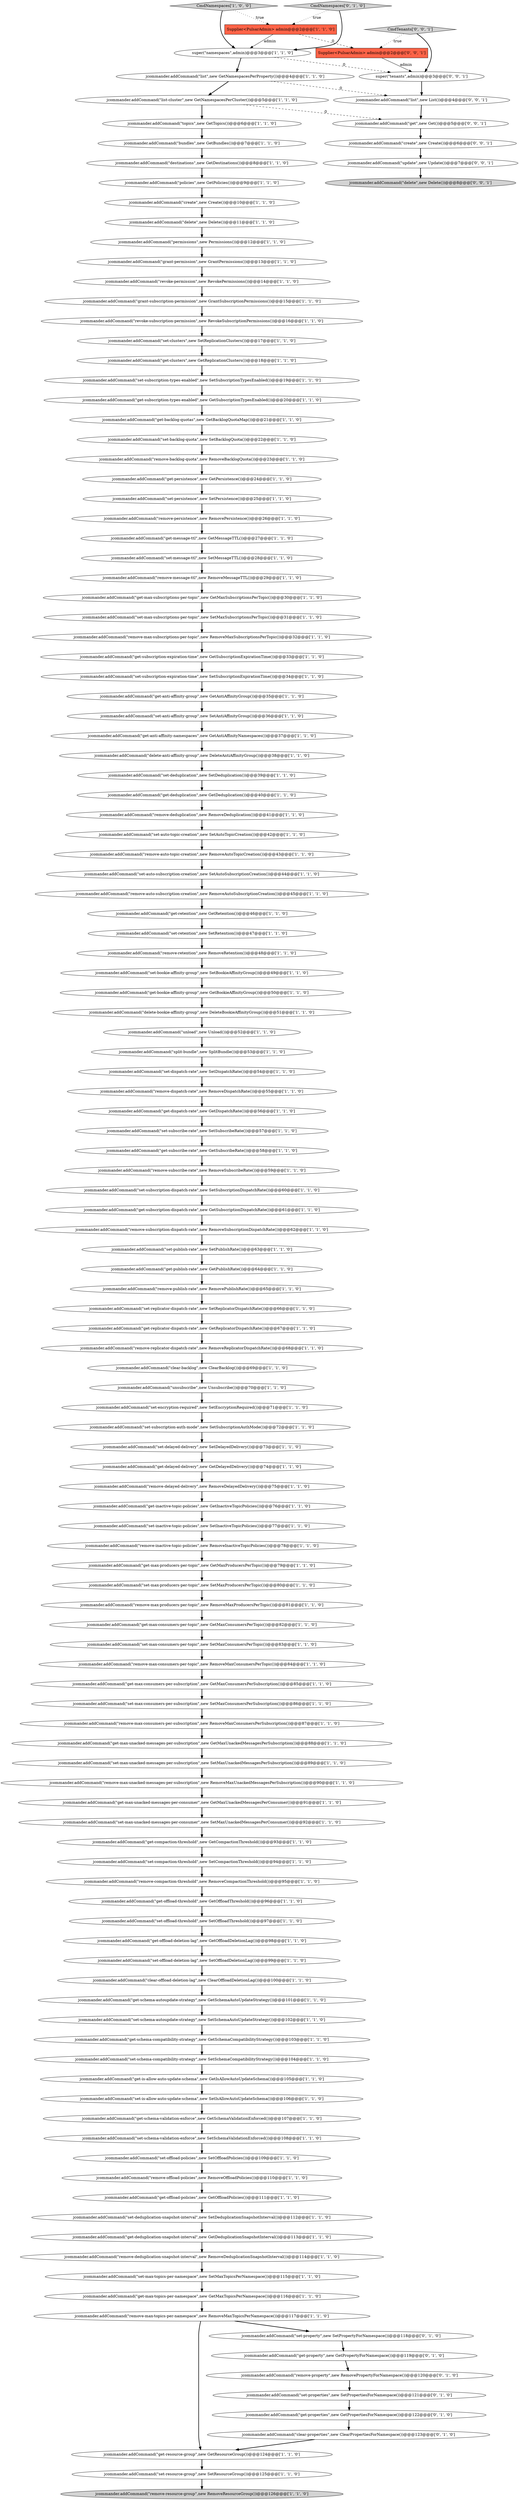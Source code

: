 digraph {
40 [style = filled, label = "jcommander.addCommand(\"get-max-producers-per-topic\",new GetMaxProducersPerTopic())@@@79@@@['1', '1', '0']", fillcolor = white, shape = ellipse image = "AAA0AAABBB1BBB"];
87 [style = filled, label = "jcommander.addCommand(\"delete-anti-affinity-group\",new DeleteAntiAffinityGroup())@@@38@@@['1', '1', '0']", fillcolor = white, shape = ellipse image = "AAA0AAABBB1BBB"];
50 [style = filled, label = "jcommander.addCommand(\"get-anti-affinity-group\",new GetAntiAffinityGroup())@@@35@@@['1', '1', '0']", fillcolor = white, shape = ellipse image = "AAA0AAABBB1BBB"];
73 [style = filled, label = "jcommander.addCommand(\"remove-max-subscriptions-per-topic\",new RemoveMaxSubscriptionsPerTopic())@@@32@@@['1', '1', '0']", fillcolor = white, shape = ellipse image = "AAA0AAABBB1BBB"];
39 [style = filled, label = "jcommander.addCommand(\"get-retention\",new GetRetention())@@@46@@@['1', '1', '0']", fillcolor = white, shape = ellipse image = "AAA0AAABBB1BBB"];
8 [style = filled, label = "jcommander.addCommand(\"bundles\",new GetBundles())@@@7@@@['1', '1', '0']", fillcolor = white, shape = ellipse image = "AAA0AAABBB1BBB"];
66 [style = filled, label = "jcommander.addCommand(\"get-replicator-dispatch-rate\",new GetReplicatorDispatchRate())@@@67@@@['1', '1', '0']", fillcolor = white, shape = ellipse image = "AAA0AAABBB1BBB"];
117 [style = filled, label = "jcommander.addCommand(\"get-backlog-quotas\",new GetBacklogQuotaMap())@@@21@@@['1', '1', '0']", fillcolor = white, shape = ellipse image = "AAA0AAABBB1BBB"];
6 [style = filled, label = "jcommander.addCommand(\"grant-permission\",new GrantPermissions())@@@13@@@['1', '1', '0']", fillcolor = white, shape = ellipse image = "AAA0AAABBB1BBB"];
7 [style = filled, label = "jcommander.addCommand(\"get-schema-autoupdate-strategy\",new GetSchemaAutoUpdateStrategy())@@@101@@@['1', '1', '0']", fillcolor = white, shape = ellipse image = "AAA0AAABBB1BBB"];
120 [style = filled, label = "jcommander.addCommand(\"get-property\",new GetPropertyForNamespace())@@@119@@@['0', '1', '0']", fillcolor = white, shape = ellipse image = "AAA1AAABBB2BBB"];
35 [style = filled, label = "jcommander.addCommand(\"get-max-topics-per-namespace\",new GetMaxTopicsPerNamespace())@@@116@@@['1', '1', '0']", fillcolor = white, shape = ellipse image = "AAA0AAABBB1BBB"];
101 [style = filled, label = "jcommander.addCommand(\"set-max-producers-per-topic\",new SetMaxProducersPerTopic())@@@80@@@['1', '1', '0']", fillcolor = white, shape = ellipse image = "AAA0AAABBB1BBB"];
62 [style = filled, label = "jcommander.addCommand(\"set-deduplication-snapshot-interval\",new SetDeduplicationSnapshotInterval())@@@112@@@['1', '1', '0']", fillcolor = white, shape = ellipse image = "AAA0AAABBB1BBB"];
80 [style = filled, label = "jcommander.addCommand(\"set-encryption-required\",new SetEncryptionRequired())@@@71@@@['1', '1', '0']", fillcolor = white, shape = ellipse image = "AAA0AAABBB1BBB"];
9 [style = filled, label = "jcommander.addCommand(\"set-is-allow-auto-update-schema\",new SetIsAllowAutoUpdateSchema())@@@106@@@['1', '1', '0']", fillcolor = white, shape = ellipse image = "AAA0AAABBB1BBB"];
31 [style = filled, label = "jcommander.addCommand(\"revoke-permission\",new RevokePermissions())@@@14@@@['1', '1', '0']", fillcolor = white, shape = ellipse image = "AAA0AAABBB1BBB"];
110 [style = filled, label = "jcommander.addCommand(\"get-offload-policies\",new GetOffloadPolicies())@@@111@@@['1', '1', '0']", fillcolor = white, shape = ellipse image = "AAA0AAABBB1BBB"];
91 [style = filled, label = "jcommander.addCommand(\"set-subscription-dispatch-rate\",new SetSubscriptionDispatchRate())@@@60@@@['1', '1', '0']", fillcolor = white, shape = ellipse image = "AAA0AAABBB1BBB"];
22 [style = filled, label = "jcommander.addCommand(\"get-delayed-delivery\",new GetDelayedDelivery())@@@74@@@['1', '1', '0']", fillcolor = white, shape = ellipse image = "AAA0AAABBB1BBB"];
53 [style = filled, label = "jcommander.addCommand(\"destinations\",new GetDestinations())@@@8@@@['1', '1', '0']", fillcolor = white, shape = ellipse image = "AAA0AAABBB1BBB"];
67 [style = filled, label = "jcommander.addCommand(\"set-retention\",new SetRetention())@@@47@@@['1', '1', '0']", fillcolor = white, shape = ellipse image = "AAA0AAABBB1BBB"];
47 [style = filled, label = "jcommander.addCommand(\"get-publish-rate\",new GetPublishRate())@@@64@@@['1', '1', '0']", fillcolor = white, shape = ellipse image = "AAA0AAABBB1BBB"];
94 [style = filled, label = "jcommander.addCommand(\"grant-subscription-permission\",new GrantSubscriptionPermissions())@@@15@@@['1', '1', '0']", fillcolor = white, shape = ellipse image = "AAA0AAABBB1BBB"];
51 [style = filled, label = "jcommander.addCommand(\"set-subscription-auth-mode\",new SetSubscriptionAuthMode())@@@72@@@['1', '1', '0']", fillcolor = white, shape = ellipse image = "AAA0AAABBB1BBB"];
32 [style = filled, label = "jcommander.addCommand(\"set-max-unacked-messages-per-subscription\",new SetMaxUnackedMessagesPerSubscription())@@@89@@@['1', '1', '0']", fillcolor = white, shape = ellipse image = "AAA0AAABBB1BBB"];
85 [style = filled, label = "jcommander.addCommand(\"get-message-ttl\",new GetMessageTTL())@@@27@@@['1', '1', '0']", fillcolor = white, shape = ellipse image = "AAA0AAABBB1BBB"];
71 [style = filled, label = "jcommander.addCommand(\"delete-bookie-affinity-group\",new DeleteBookieAffinityGroup())@@@51@@@['1', '1', '0']", fillcolor = white, shape = ellipse image = "AAA0AAABBB1BBB"];
44 [style = filled, label = "jcommander.addCommand(\"remove-subscribe-rate\",new RemoveSubscribeRate())@@@59@@@['1', '1', '0']", fillcolor = white, shape = ellipse image = "AAA0AAABBB1BBB"];
123 [style = filled, label = "jcommander.addCommand(\"get-properties\",new GetPropertiesForNamespace())@@@122@@@['0', '1', '0']", fillcolor = white, shape = ellipse image = "AAA1AAABBB2BBB"];
84 [style = filled, label = "jcommander.addCommand(\"set-schema-validation-enforce\",new SetSchemaValidationEnforced())@@@108@@@['1', '1', '0']", fillcolor = white, shape = ellipse image = "AAA0AAABBB1BBB"];
55 [style = filled, label = "jcommander.addCommand(\"get-max-subscriptions-per-topic\",new GetMaxSubscriptionsPerTopic())@@@30@@@['1', '1', '0']", fillcolor = white, shape = ellipse image = "AAA0AAABBB1BBB"];
72 [style = filled, label = "jcommander.addCommand(\"get-max-unacked-messages-per-consumer\",new GetMaxUnackedMessagesPerConsumer())@@@91@@@['1', '1', '0']", fillcolor = white, shape = ellipse image = "AAA0AAABBB1BBB"];
30 [style = filled, label = "jcommander.addCommand(\"permissions\",new Permissions())@@@12@@@['1', '1', '0']", fillcolor = white, shape = ellipse image = "AAA0AAABBB1BBB"];
77 [style = filled, label = "jcommander.addCommand(\"set-offload-deletion-lag\",new SetOffloadDeletionLag())@@@99@@@['1', '1', '0']", fillcolor = white, shape = ellipse image = "AAA0AAABBB1BBB"];
96 [style = filled, label = "jcommander.addCommand(\"remove-offload-policies\",new RemoveOffloadPolicies())@@@110@@@['1', '1', '0']", fillcolor = white, shape = ellipse image = "AAA0AAABBB1BBB"];
65 [style = filled, label = "jcommander.addCommand(\"get-clusters\",new GetReplicationClusters())@@@18@@@['1', '1', '0']", fillcolor = white, shape = ellipse image = "AAA0AAABBB1BBB"];
24 [style = filled, label = "jcommander.addCommand(\"remove-message-ttl\",new RemoveMessageTTL())@@@29@@@['1', '1', '0']", fillcolor = white, shape = ellipse image = "AAA0AAABBB1BBB"];
46 [style = filled, label = "jcommander.addCommand(\"set-max-unacked-messages-per-consumer\",new SetMaxUnackedMessagesPerConsumer())@@@92@@@['1', '1', '0']", fillcolor = white, shape = ellipse image = "AAA0AAABBB1BBB"];
88 [style = filled, label = "jcommander.addCommand(\"remove-max-consumers-per-subscription\",new RemoveMaxConsumersPerSubscription())@@@87@@@['1', '1', '0']", fillcolor = white, shape = ellipse image = "AAA0AAABBB1BBB"];
103 [style = filled, label = "jcommander.addCommand(\"remove-backlog-quota\",new RemoveBacklogQuota())@@@23@@@['1', '1', '0']", fillcolor = white, shape = ellipse image = "AAA0AAABBB1BBB"];
16 [style = filled, label = "jcommander.addCommand(\"get-subscription-dispatch-rate\",new GetSubscriptionDispatchRate())@@@61@@@['1', '1', '0']", fillcolor = white, shape = ellipse image = "AAA0AAABBB1BBB"];
82 [style = filled, label = "jcommander.addCommand(\"set-auto-subscription-creation\",new SetAutoSubscriptionCreation())@@@44@@@['1', '1', '0']", fillcolor = white, shape = ellipse image = "AAA0AAABBB1BBB"];
105 [style = filled, label = "jcommander.addCommand(\"create\",new Create())@@@10@@@['1', '1', '0']", fillcolor = white, shape = ellipse image = "AAA0AAABBB1BBB"];
58 [style = filled, label = "jcommander.addCommand(\"get-offload-deletion-lag\",new GetOffloadDeletionLag())@@@98@@@['1', '1', '0']", fillcolor = white, shape = ellipse image = "AAA0AAABBB1BBB"];
34 [style = filled, label = "jcommander.addCommand(\"set-resource-group\",new SetResourceGroup())@@@125@@@['1', '1', '0']", fillcolor = white, shape = ellipse image = "AAA0AAABBB1BBB"];
11 [style = filled, label = "jcommander.addCommand(\"remove-deduplication-snapshot-interval\",new RemoveDeduplicationSnapshotInterval())@@@114@@@['1', '1', '0']", fillcolor = white, shape = ellipse image = "AAA0AAABBB1BBB"];
100 [style = filled, label = "jcommander.addCommand(\"remove-resource-group\",new RemoveResourceGroup())@@@126@@@['1', '1', '0']", fillcolor = lightgray, shape = ellipse image = "AAA0AAABBB1BBB"];
3 [style = filled, label = "jcommander.addCommand(\"set-max-topics-per-namespace\",new SetMaxTopicsPerNamespace())@@@115@@@['1', '1', '0']", fillcolor = white, shape = ellipse image = "AAA0AAABBB1BBB"];
13 [style = filled, label = "jcommander.addCommand(\"get-schema-validation-enforce\",new GetSchemaValidationEnforced())@@@107@@@['1', '1', '0']", fillcolor = white, shape = ellipse image = "AAA0AAABBB1BBB"];
56 [style = filled, label = "jcommander.addCommand(\"delete\",new Delete())@@@11@@@['1', '1', '0']", fillcolor = white, shape = ellipse image = "AAA0AAABBB1BBB"];
60 [style = filled, label = "jcommander.addCommand(\"set-max-consumers-per-subscription\",new SetMaxConsumersPerSubscription())@@@86@@@['1', '1', '0']", fillcolor = white, shape = ellipse image = "AAA0AAABBB1BBB"];
81 [style = filled, label = "jcommander.addCommand(\"list\",new GetNamespacesPerProperty())@@@4@@@['1', '1', '0']", fillcolor = white, shape = ellipse image = "AAA0AAABBB1BBB"];
127 [style = filled, label = "Supplier<PulsarAdmin> admin@@@2@@@['0', '0', '1']", fillcolor = tomato, shape = box image = "AAA0AAABBB3BBB"];
124 [style = filled, label = "jcommander.addCommand(\"remove-property\",new RemovePropertyForNamespace())@@@120@@@['0', '1', '0']", fillcolor = white, shape = ellipse image = "AAA1AAABBB2BBB"];
125 [style = filled, label = "jcommander.addCommand(\"set-property\",new SetPropertyForNamespace())@@@118@@@['0', '1', '0']", fillcolor = white, shape = ellipse image = "AAA1AAABBB2BBB"];
78 [style = filled, label = "CmdNamespaces['1', '0', '0']", fillcolor = lightgray, shape = diamond image = "AAA0AAABBB1BBB"];
97 [style = filled, label = "jcommander.addCommand(\"remove-subscription-dispatch-rate\",new RemoveSubscriptionDispatchRate())@@@62@@@['1', '1', '0']", fillcolor = white, shape = ellipse image = "AAA0AAABBB1BBB"];
64 [style = filled, label = "jcommander.addCommand(\"set-offload-threshold\",new SetOffloadThreshold())@@@97@@@['1', '1', '0']", fillcolor = white, shape = ellipse image = "AAA0AAABBB1BBB"];
79 [style = filled, label = "jcommander.addCommand(\"set-subscribe-rate\",new SetSubscribeRate())@@@57@@@['1', '1', '0']", fillcolor = white, shape = ellipse image = "AAA0AAABBB1BBB"];
116 [style = filled, label = "jcommander.addCommand(\"get-subscribe-rate\",new GetSubscribeRate())@@@58@@@['1', '1', '0']", fillcolor = white, shape = ellipse image = "AAA0AAABBB1BBB"];
18 [style = filled, label = "jcommander.addCommand(\"set-schema-autoupdate-strategy\",new SetSchemaAutoUpdateStrategy())@@@102@@@['1', '1', '0']", fillcolor = white, shape = ellipse image = "AAA0AAABBB1BBB"];
68 [style = filled, label = "Supplier<PulsarAdmin> admin@@@2@@@['1', '1', '0']", fillcolor = tomato, shape = box image = "AAA0AAABBB1BBB"];
41 [style = filled, label = "jcommander.addCommand(\"get-dispatch-rate\",new GetDispatchRate())@@@56@@@['1', '1', '0']", fillcolor = white, shape = ellipse image = "AAA0AAABBB1BBB"];
86 [style = filled, label = "jcommander.addCommand(\"remove-inactive-topic-policies\",new RemoveInactiveTopicPolicies())@@@78@@@['1', '1', '0']", fillcolor = white, shape = ellipse image = "AAA0AAABBB1BBB"];
133 [style = filled, label = "jcommander.addCommand(\"list\",new List())@@@4@@@['0', '0', '1']", fillcolor = white, shape = ellipse image = "AAA0AAABBB3BBB"];
19 [style = filled, label = "jcommander.addCommand(\"remove-auto-subscription-creation\",new RemoveAutoSubscriptionCreation())@@@45@@@['1', '1', '0']", fillcolor = white, shape = ellipse image = "AAA0AAABBB1BBB"];
54 [style = filled, label = "jcommander.addCommand(\"get-max-consumers-per-subscription\",new GetMaxConsumersPerSubscription())@@@85@@@['1', '1', '0']", fillcolor = white, shape = ellipse image = "AAA0AAABBB1BBB"];
108 [style = filled, label = "jcommander.addCommand(\"set-delayed-delivery\",new SetDelayedDelivery())@@@73@@@['1', '1', '0']", fillcolor = white, shape = ellipse image = "AAA0AAABBB1BBB"];
28 [style = filled, label = "jcommander.addCommand(\"remove-max-producers-per-topic\",new RemoveMaxProducersPerTopic())@@@81@@@['1', '1', '0']", fillcolor = white, shape = ellipse image = "AAA0AAABBB1BBB"];
92 [style = filled, label = "jcommander.addCommand(\"set-offload-policies\",new SetOffloadPolicies())@@@109@@@['1', '1', '0']", fillcolor = white, shape = ellipse image = "AAA0AAABBB1BBB"];
49 [style = filled, label = "jcommander.addCommand(\"get-schema-compatibility-strategy\",new GetSchemaCompatibilityStrategy())@@@103@@@['1', '1', '0']", fillcolor = white, shape = ellipse image = "AAA0AAABBB1BBB"];
134 [style = filled, label = "jcommander.addCommand(\"get\",new Get())@@@5@@@['0', '0', '1']", fillcolor = white, shape = ellipse image = "AAA0AAABBB3BBB"];
69 [style = filled, label = "jcommander.addCommand(\"remove-max-topics-per-namespace\",new RemoveMaxTopicsPerNamespace())@@@117@@@['1', '1', '0']", fillcolor = white, shape = ellipse image = "AAA0AAABBB1BBB"];
132 [style = filled, label = "super(\"tenants\",admin)@@@3@@@['0', '0', '1']", fillcolor = white, shape = ellipse image = "AAA0AAABBB3BBB"];
118 [style = filled, label = "jcommander.addCommand(\"get-max-consumers-per-topic\",new GetMaxConsumersPerTopic())@@@82@@@['1', '1', '0']", fillcolor = white, shape = ellipse image = "AAA0AAABBB1BBB"];
89 [style = filled, label = "jcommander.addCommand(\"set-compaction-threshold\",new SetCompactionThreshold())@@@94@@@['1', '1', '0']", fillcolor = white, shape = ellipse image = "AAA0AAABBB1BBB"];
130 [style = filled, label = "jcommander.addCommand(\"update\",new Update())@@@7@@@['0', '0', '1']", fillcolor = white, shape = ellipse image = "AAA0AAABBB3BBB"];
112 [style = filled, label = "jcommander.addCommand(\"get-max-unacked-messages-per-subscription\",new GetMaxUnackedMessagesPerSubscription())@@@88@@@['1', '1', '0']", fillcolor = white, shape = ellipse image = "AAA0AAABBB1BBB"];
131 [style = filled, label = "CmdTenants['0', '0', '1']", fillcolor = lightgray, shape = diamond image = "AAA0AAABBB3BBB"];
23 [style = filled, label = "jcommander.addCommand(\"topics\",new GetTopics())@@@6@@@['1', '1', '0']", fillcolor = white, shape = ellipse image = "AAA0AAABBB1BBB"];
29 [style = filled, label = "jcommander.addCommand(\"remove-dispatch-rate\",new RemoveDispatchRate())@@@55@@@['1', '1', '0']", fillcolor = white, shape = ellipse image = "AAA0AAABBB1BBB"];
12 [style = filled, label = "jcommander.addCommand(\"get-resource-group\",new GetResourceGroup())@@@124@@@['1', '1', '0']", fillcolor = white, shape = ellipse image = "AAA0AAABBB1BBB"];
109 [style = filled, label = "jcommander.addCommand(\"set-message-ttl\",new SetMessageTTL())@@@28@@@['1', '1', '0']", fillcolor = white, shape = ellipse image = "AAA0AAABBB1BBB"];
33 [style = filled, label = "jcommander.addCommand(\"set-schema-compatibility-strategy\",new SetSchemaCompatibilityStrategy())@@@104@@@['1', '1', '0']", fillcolor = white, shape = ellipse image = "AAA0AAABBB1BBB"];
95 [style = filled, label = "jcommander.addCommand(\"remove-max-consumers-per-topic\",new RemoveMaxConsumersPerTopic())@@@84@@@['1', '1', '0']", fillcolor = white, shape = ellipse image = "AAA0AAABBB1BBB"];
38 [style = filled, label = "jcommander.addCommand(\"clear-backlog\",new ClearBacklog())@@@69@@@['1', '1', '0']", fillcolor = white, shape = ellipse image = "AAA0AAABBB1BBB"];
63 [style = filled, label = "jcommander.addCommand(\"remove-publish-rate\",new RemovePublishRate())@@@65@@@['1', '1', '0']", fillcolor = white, shape = ellipse image = "AAA0AAABBB1BBB"];
114 [style = filled, label = "jcommander.addCommand(\"remove-retention\",new RemoveRetention())@@@48@@@['1', '1', '0']", fillcolor = white, shape = ellipse image = "AAA0AAABBB1BBB"];
1 [style = filled, label = "jcommander.addCommand(\"set-max-consumers-per-topic\",new SetMaxConsumersPerTopic())@@@83@@@['1', '1', '0']", fillcolor = white, shape = ellipse image = "AAA0AAABBB1BBB"];
5 [style = filled, label = "jcommander.addCommand(\"clear-offload-deletion-lag\",new ClearOffloadDeletionLag())@@@100@@@['1', '1', '0']", fillcolor = white, shape = ellipse image = "AAA0AAABBB1BBB"];
43 [style = filled, label = "jcommander.addCommand(\"get-bookie-affinity-group\",new GetBookieAffinityGroup())@@@50@@@['1', '1', '0']", fillcolor = white, shape = ellipse image = "AAA0AAABBB1BBB"];
70 [style = filled, label = "jcommander.addCommand(\"unload\",new Unload())@@@52@@@['1', '1', '0']", fillcolor = white, shape = ellipse image = "AAA0AAABBB1BBB"];
74 [style = filled, label = "jcommander.addCommand(\"set-persistence\",new SetPersistence())@@@25@@@['1', '1', '0']", fillcolor = white, shape = ellipse image = "AAA0AAABBB1BBB"];
90 [style = filled, label = "jcommander.addCommand(\"get-subscription-expiration-time\",new GetSubscriptionExpirationTime())@@@33@@@['1', '1', '0']", fillcolor = white, shape = ellipse image = "AAA0AAABBB1BBB"];
106 [style = filled, label = "jcommander.addCommand(\"get-compaction-threshold\",new GetCompactionThreshold())@@@93@@@['1', '1', '0']", fillcolor = white, shape = ellipse image = "AAA0AAABBB1BBB"];
93 [style = filled, label = "jcommander.addCommand(\"get-anti-affinity-namespaces\",new GetAntiAffinityNamespaces())@@@37@@@['1', '1', '0']", fillcolor = white, shape = ellipse image = "AAA0AAABBB1BBB"];
107 [style = filled, label = "jcommander.addCommand(\"remove-compaction-threshold\",new RemoveCompactionThreshold())@@@95@@@['1', '1', '0']", fillcolor = white, shape = ellipse image = "AAA0AAABBB1BBB"];
21 [style = filled, label = "jcommander.addCommand(\"unsubscribe\",new Unsubscribe())@@@70@@@['1', '1', '0']", fillcolor = white, shape = ellipse image = "AAA0AAABBB1BBB"];
83 [style = filled, label = "jcommander.addCommand(\"get-is-allow-auto-update-schema\",new GetIsAllowAutoUpdateSchema())@@@105@@@['1', '1', '0']", fillcolor = white, shape = ellipse image = "AAA0AAABBB1BBB"];
42 [style = filled, label = "jcommander.addCommand(\"set-clusters\",new SetReplicationClusters())@@@17@@@['1', '1', '0']", fillcolor = white, shape = ellipse image = "AAA0AAABBB1BBB"];
27 [style = filled, label = "jcommander.addCommand(\"get-inactive-topic-policies\",new GetInactiveTopicPolicies())@@@76@@@['1', '1', '0']", fillcolor = white, shape = ellipse image = "AAA0AAABBB1BBB"];
99 [style = filled, label = "jcommander.addCommand(\"remove-delayed-delivery\",new RemoveDelayedDelivery())@@@75@@@['1', '1', '0']", fillcolor = white, shape = ellipse image = "AAA0AAABBB1BBB"];
61 [style = filled, label = "jcommander.addCommand(\"list-cluster\",new GetNamespacesPerCluster())@@@5@@@['1', '1', '0']", fillcolor = white, shape = ellipse image = "AAA0AAABBB1BBB"];
76 [style = filled, label = "jcommander.addCommand(\"set-backlog-quota\",new SetBacklogQuota())@@@22@@@['1', '1', '0']", fillcolor = white, shape = ellipse image = "AAA0AAABBB1BBB"];
126 [style = filled, label = "CmdNamespaces['0', '1', '0']", fillcolor = lightgray, shape = diamond image = "AAA0AAABBB2BBB"];
20 [style = filled, label = "jcommander.addCommand(\"set-publish-rate\",new SetPublishRate())@@@63@@@['1', '1', '0']", fillcolor = white, shape = ellipse image = "AAA0AAABBB1BBB"];
104 [style = filled, label = "jcommander.addCommand(\"get-offload-threshold\",new GetOffloadThreshold())@@@96@@@['1', '1', '0']", fillcolor = white, shape = ellipse image = "AAA0AAABBB1BBB"];
2 [style = filled, label = "jcommander.addCommand(\"get-persistence\",new GetPersistence())@@@24@@@['1', '1', '0']", fillcolor = white, shape = ellipse image = "AAA0AAABBB1BBB"];
14 [style = filled, label = "jcommander.addCommand(\"set-bookie-affinity-group\",new SetBookieAffinityGroup())@@@49@@@['1', '1', '0']", fillcolor = white, shape = ellipse image = "AAA0AAABBB1BBB"];
36 [style = filled, label = "jcommander.addCommand(\"revoke-subscription-permission\",new RevokeSubscriptionPermissions())@@@16@@@['1', '1', '0']", fillcolor = white, shape = ellipse image = "AAA0AAABBB1BBB"];
98 [style = filled, label = "jcommander.addCommand(\"set-inactive-topic-policies\",new SetInactiveTopicPolicies())@@@77@@@['1', '1', '0']", fillcolor = white, shape = ellipse image = "AAA0AAABBB1BBB"];
10 [style = filled, label = "jcommander.addCommand(\"set-replicator-dispatch-rate\",new SetReplicatorDispatchRate())@@@66@@@['1', '1', '0']", fillcolor = white, shape = ellipse image = "AAA0AAABBB1BBB"];
111 [style = filled, label = "super(\"namespaces\",admin)@@@3@@@['1', '1', '0']", fillcolor = white, shape = ellipse image = "AAA0AAABBB1BBB"];
0 [style = filled, label = "jcommander.addCommand(\"remove-deduplication\",new RemoveDeduplication())@@@41@@@['1', '1', '0']", fillcolor = white, shape = ellipse image = "AAA0AAABBB1BBB"];
119 [style = filled, label = "jcommander.addCommand(\"remove-persistence\",new RemovePersistence())@@@26@@@['1', '1', '0']", fillcolor = white, shape = ellipse image = "AAA0AAABBB1BBB"];
115 [style = filled, label = "jcommander.addCommand(\"policies\",new GetPolicies())@@@9@@@['1', '1', '0']", fillcolor = white, shape = ellipse image = "AAA0AAABBB1BBB"];
113 [style = filled, label = "jcommander.addCommand(\"split-bundle\",new SplitBundle())@@@53@@@['1', '1', '0']", fillcolor = white, shape = ellipse image = "AAA0AAABBB1BBB"];
129 [style = filled, label = "jcommander.addCommand(\"delete\",new Delete())@@@8@@@['0', '0', '1']", fillcolor = lightgray, shape = ellipse image = "AAA0AAABBB3BBB"];
4 [style = filled, label = "jcommander.addCommand(\"remove-auto-topic-creation\",new RemoveAutoTopicCreation())@@@43@@@['1', '1', '0']", fillcolor = white, shape = ellipse image = "AAA0AAABBB1BBB"];
45 [style = filled, label = "jcommander.addCommand(\"get-subscription-types-enabled\",new GetSubscriptionTypesEnabled())@@@20@@@['1', '1', '0']", fillcolor = white, shape = ellipse image = "AAA0AAABBB1BBB"];
48 [style = filled, label = "jcommander.addCommand(\"get-deduplication-snapshot-interval\",new GetDeduplicationSnapshotInterval())@@@113@@@['1', '1', '0']", fillcolor = white, shape = ellipse image = "AAA0AAABBB1BBB"];
121 [style = filled, label = "jcommander.addCommand(\"clear-properties\",new ClearPropertiesForNamespace())@@@123@@@['0', '1', '0']", fillcolor = white, shape = ellipse image = "AAA1AAABBB2BBB"];
128 [style = filled, label = "jcommander.addCommand(\"create\",new Create())@@@6@@@['0', '0', '1']", fillcolor = white, shape = ellipse image = "AAA0AAABBB3BBB"];
59 [style = filled, label = "jcommander.addCommand(\"set-dispatch-rate\",new SetDispatchRate())@@@54@@@['1', '1', '0']", fillcolor = white, shape = ellipse image = "AAA0AAABBB1BBB"];
37 [style = filled, label = "jcommander.addCommand(\"get-deduplication\",new GetDeduplication())@@@40@@@['1', '1', '0']", fillcolor = white, shape = ellipse image = "AAA0AAABBB1BBB"];
52 [style = filled, label = "jcommander.addCommand(\"set-max-subscriptions-per-topic\",new SetMaxSubscriptionsPerTopic())@@@31@@@['1', '1', '0']", fillcolor = white, shape = ellipse image = "AAA0AAABBB1BBB"];
75 [style = filled, label = "jcommander.addCommand(\"set-subscription-expiration-time\",new SetSubscriptionExpirationTime())@@@34@@@['1', '1', '0']", fillcolor = white, shape = ellipse image = "AAA0AAABBB1BBB"];
25 [style = filled, label = "jcommander.addCommand(\"set-subscription-types-enabled\",new SetSubscriptionTypesEnabled())@@@19@@@['1', '1', '0']", fillcolor = white, shape = ellipse image = "AAA0AAABBB1BBB"];
17 [style = filled, label = "jcommander.addCommand(\"set-deduplication\",new SetDeduplication())@@@39@@@['1', '1', '0']", fillcolor = white, shape = ellipse image = "AAA0AAABBB1BBB"];
122 [style = filled, label = "jcommander.addCommand(\"set-properties\",new SetPropertiesForNamespace())@@@121@@@['0', '1', '0']", fillcolor = white, shape = ellipse image = "AAA1AAABBB2BBB"];
57 [style = filled, label = "jcommander.addCommand(\"set-anti-affinity-group\",new SetAntiAffinityGroup())@@@36@@@['1', '1', '0']", fillcolor = white, shape = ellipse image = "AAA0AAABBB1BBB"];
15 [style = filled, label = "jcommander.addCommand(\"set-auto-topic-creation\",new SetAutoTopicCreation())@@@42@@@['1', '1', '0']", fillcolor = white, shape = ellipse image = "AAA0AAABBB1BBB"];
102 [style = filled, label = "jcommander.addCommand(\"remove-max-unacked-messages-per-subscription\",new RemoveMaxUnackedMessagesPerSubscription())@@@90@@@['1', '1', '0']", fillcolor = white, shape = ellipse image = "AAA0AAABBB1BBB"];
26 [style = filled, label = "jcommander.addCommand(\"remove-replicator-dispatch-rate\",new RemoveReplicatorDispatchRate())@@@68@@@['1', '1', '0']", fillcolor = white, shape = ellipse image = "AAA0AAABBB1BBB"];
105->56 [style = bold, label=""];
36->42 [style = bold, label=""];
26->38 [style = bold, label=""];
80->51 [style = bold, label=""];
72->46 [style = bold, label=""];
58->77 [style = bold, label=""];
62->48 [style = bold, label=""];
45->117 [style = bold, label=""];
61->134 [style = dashed, label="0"];
20->47 [style = bold, label=""];
81->133 [style = dashed, label="0"];
111->132 [style = dashed, label="0"];
60->88 [style = bold, label=""];
99->27 [style = bold, label=""];
37->0 [style = bold, label=""];
57->93 [style = bold, label=""];
61->23 [style = bold, label=""];
110->62 [style = bold, label=""];
0->15 [style = bold, label=""];
3->35 [style = bold, label=""];
64->58 [style = bold, label=""];
112->32 [style = bold, label=""];
90->75 [style = bold, label=""];
133->134 [style = bold, label=""];
49->33 [style = bold, label=""];
33->83 [style = bold, label=""];
116->44 [style = bold, label=""];
132->133 [style = bold, label=""];
120->124 [style = bold, label=""];
114->14 [style = bold, label=""];
104->64 [style = bold, label=""];
40->101 [style = bold, label=""];
22->99 [style = bold, label=""];
131->132 [style = bold, label=""];
43->71 [style = bold, label=""];
16->97 [style = bold, label=""];
71->70 [style = bold, label=""];
14->43 [style = bold, label=""];
18->49 [style = bold, label=""];
24->55 [style = bold, label=""];
118->1 [style = bold, label=""];
47->63 [style = bold, label=""];
34->100 [style = bold, label=""];
78->111 [style = bold, label=""];
12->34 [style = bold, label=""];
124->122 [style = bold, label=""];
121->12 [style = bold, label=""];
131->127 [style = dotted, label="true"];
50->57 [style = bold, label=""];
106->89 [style = bold, label=""];
46->106 [style = bold, label=""];
4->82 [style = bold, label=""];
1->95 [style = bold, label=""];
93->87 [style = bold, label=""];
53->115 [style = bold, label=""];
119->85 [style = bold, label=""];
102->72 [style = bold, label=""];
76->103 [style = bold, label=""];
30->6 [style = bold, label=""];
73->90 [style = bold, label=""];
25->45 [style = bold, label=""];
134->128 [style = bold, label=""];
27->98 [style = bold, label=""];
103->2 [style = bold, label=""];
63->10 [style = bold, label=""];
42->65 [style = bold, label=""];
55->52 [style = bold, label=""];
8->53 [style = bold, label=""];
69->125 [style = bold, label=""];
66->26 [style = bold, label=""];
68->127 [style = dashed, label="0"];
5->7 [style = bold, label=""];
130->129 [style = bold, label=""];
107->104 [style = bold, label=""];
122->123 [style = bold, label=""];
81->61 [style = bold, label=""];
128->130 [style = bold, label=""];
11->3 [style = bold, label=""];
32->102 [style = bold, label=""];
59->29 [style = bold, label=""];
68->111 [style = solid, label="admin"];
96->110 [style = bold, label=""];
31->94 [style = bold, label=""];
7->18 [style = bold, label=""];
15->4 [style = bold, label=""];
88->112 [style = bold, label=""];
29->41 [style = bold, label=""];
89->107 [style = bold, label=""];
95->54 [style = bold, label=""];
108->22 [style = bold, label=""];
97->20 [style = bold, label=""];
92->96 [style = bold, label=""];
38->21 [style = bold, label=""];
126->111 [style = bold, label=""];
17->37 [style = bold, label=""];
21->80 [style = bold, label=""];
35->69 [style = bold, label=""];
123->121 [style = bold, label=""];
6->31 [style = bold, label=""];
67->114 [style = bold, label=""];
74->119 [style = bold, label=""];
70->113 [style = bold, label=""];
56->30 [style = bold, label=""];
54->60 [style = bold, label=""];
101->28 [style = bold, label=""];
94->36 [style = bold, label=""];
91->16 [style = bold, label=""];
19->39 [style = bold, label=""];
78->68 [style = dotted, label="true"];
113->59 [style = bold, label=""];
87->17 [style = bold, label=""];
51->108 [style = bold, label=""];
126->68 [style = dotted, label="true"];
28->118 [style = bold, label=""];
82->19 [style = bold, label=""];
85->109 [style = bold, label=""];
9->13 [style = bold, label=""];
77->5 [style = bold, label=""];
83->9 [style = bold, label=""];
127->132 [style = solid, label="admin"];
2->74 [style = bold, label=""];
41->79 [style = bold, label=""];
52->73 [style = bold, label=""];
117->76 [style = bold, label=""];
65->25 [style = bold, label=""];
44->91 [style = bold, label=""];
48->11 [style = bold, label=""];
23->8 [style = bold, label=""];
13->84 [style = bold, label=""];
69->12 [style = bold, label=""];
75->50 [style = bold, label=""];
79->116 [style = bold, label=""];
125->120 [style = bold, label=""];
10->66 [style = bold, label=""];
84->92 [style = bold, label=""];
111->81 [style = bold, label=""];
98->86 [style = bold, label=""];
86->40 [style = bold, label=""];
109->24 [style = bold, label=""];
115->105 [style = bold, label=""];
39->67 [style = bold, label=""];
}
